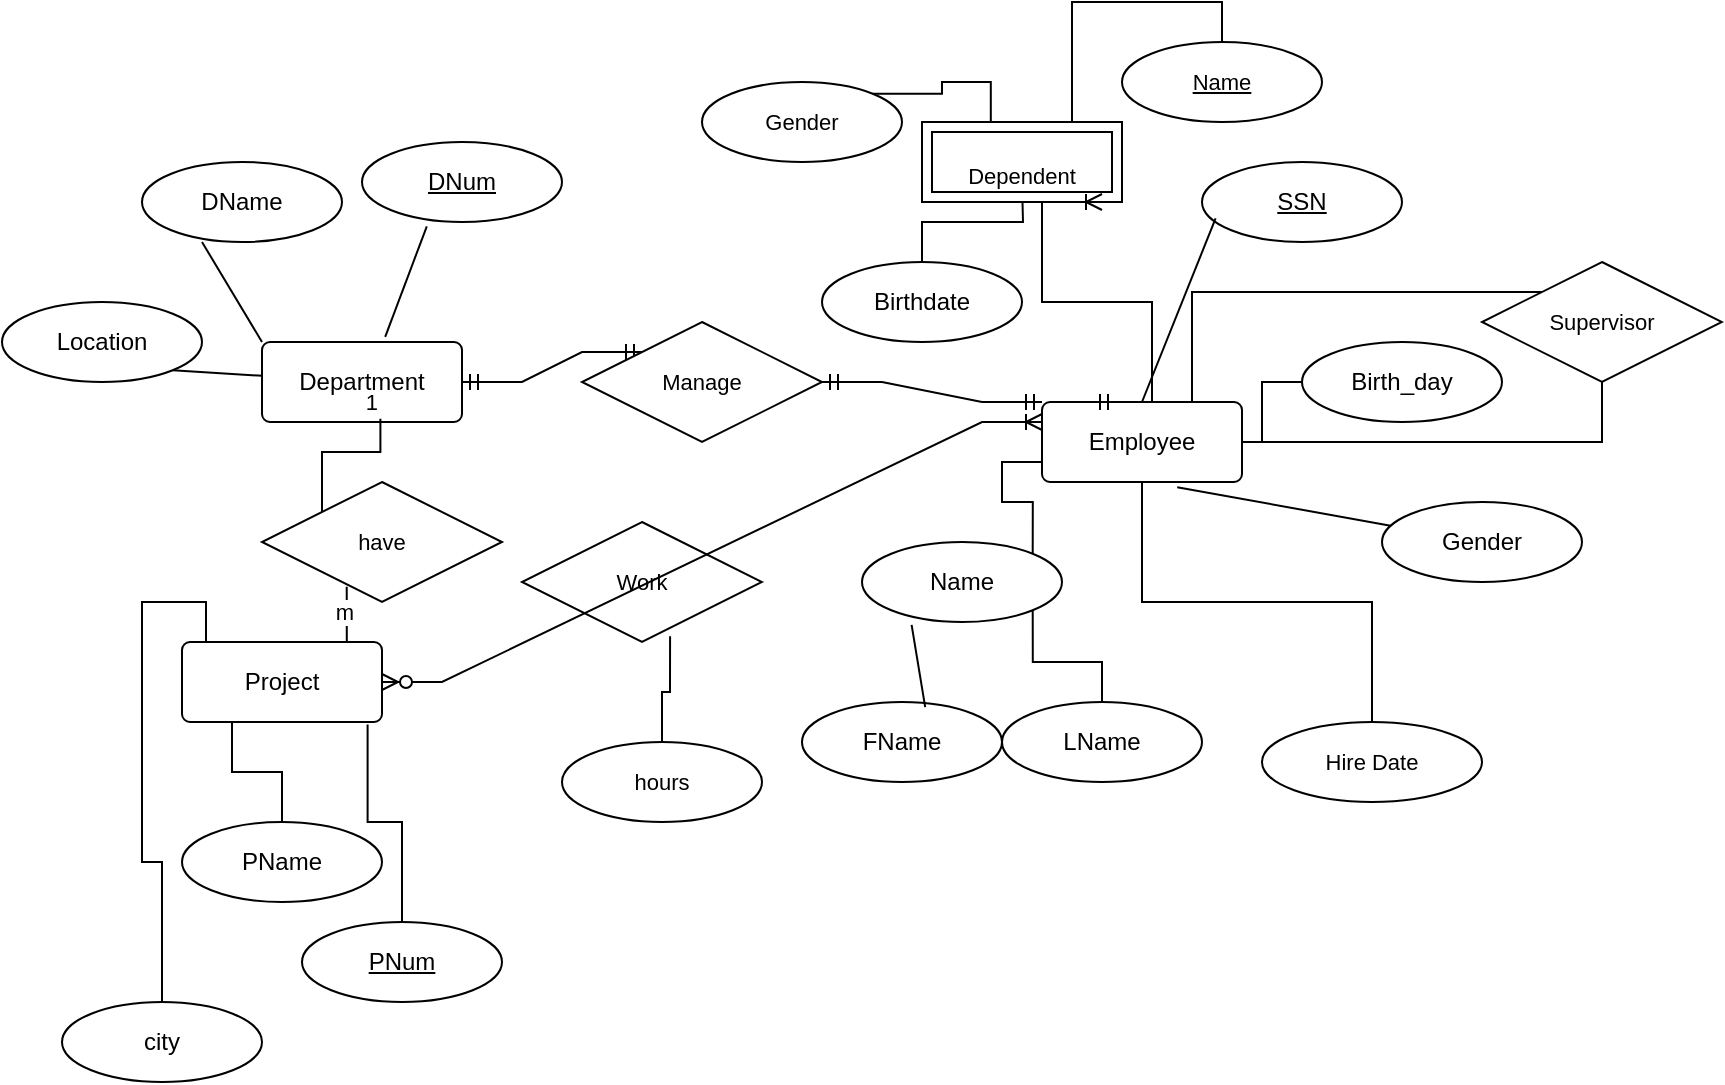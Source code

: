 <mxfile version="27.2.0">
  <diagram name="Page-1" id="-p0-PCErRGOlP1p0v9L1">
    <mxGraphModel dx="1281" dy="596" grid="1" gridSize="10" guides="1" tooltips="1" connect="1" arrows="1" fold="1" page="1" pageScale="1" pageWidth="850" pageHeight="1100" math="0" shadow="0">
      <root>
        <mxCell id="0" />
        <mxCell id="1" parent="0" />
        <mxCell id="tmK26O2kOrCvtFIP2i3s-44" style="edgeStyle=orthogonalEdgeStyle;shape=connector;rounded=0;orthogonalLoop=1;jettySize=auto;html=1;exitX=1;exitY=0.5;exitDx=0;exitDy=0;entryX=0.5;entryY=1;entryDx=0;entryDy=0;strokeColor=default;align=center;verticalAlign=middle;fontFamily=Helvetica;fontSize=11;fontColor=default;labelBackgroundColor=default;startFill=0;endArrow=none;" parent="1" source="1xdwT5An9sAYyZZBFoKP-1" target="tmK26O2kOrCvtFIP2i3s-43" edge="1">
          <mxGeometry relative="1" as="geometry" />
        </mxCell>
        <mxCell id="1xdwT5An9sAYyZZBFoKP-1" value="Employee" style="rounded=1;arcSize=10;whiteSpace=wrap;html=1;align=center;" parent="1" vertex="1">
          <mxGeometry x="520" y="200" width="100" height="40" as="geometry" />
        </mxCell>
        <mxCell id="tmK26O2kOrCvtFIP2i3s-13" style="edgeStyle=orthogonalEdgeStyle;shape=connector;rounded=0;orthogonalLoop=1;jettySize=auto;html=1;exitX=0;exitY=0.5;exitDx=0;exitDy=0;entryX=1;entryY=0.5;entryDx=0;entryDy=0;strokeColor=default;align=center;verticalAlign=middle;fontFamily=Helvetica;fontSize=11;fontColor=default;labelBackgroundColor=default;startFill=0;endArrow=none;" parent="1" source="1xdwT5An9sAYyZZBFoKP-3" target="1xdwT5An9sAYyZZBFoKP-1" edge="1">
          <mxGeometry relative="1" as="geometry" />
        </mxCell>
        <mxCell id="1xdwT5An9sAYyZZBFoKP-3" value="Birth_day" style="ellipse;whiteSpace=wrap;html=1;align=center;" parent="1" vertex="1">
          <mxGeometry x="650" y="170" width="100" height="40" as="geometry" />
        </mxCell>
        <mxCell id="1xdwT5An9sAYyZZBFoKP-6" value="Gender" style="ellipse;whiteSpace=wrap;html=1;align=center;" parent="1" vertex="1">
          <mxGeometry x="690" y="250" width="100" height="40" as="geometry" />
        </mxCell>
        <mxCell id="1xdwT5An9sAYyZZBFoKP-7" value="SSN" style="ellipse;whiteSpace=wrap;html=1;align=center;fontStyle=4;" parent="1" vertex="1">
          <mxGeometry x="600" y="80" width="100" height="40" as="geometry" />
        </mxCell>
        <mxCell id="tmK26O2kOrCvtFIP2i3s-14" style="edgeStyle=orthogonalEdgeStyle;shape=connector;rounded=0;orthogonalLoop=1;jettySize=auto;html=1;entryX=0;entryY=0.75;entryDx=0;entryDy=0;strokeColor=default;align=center;verticalAlign=middle;fontFamily=Helvetica;fontSize=11;fontColor=default;labelBackgroundColor=default;startFill=0;endArrow=none;exitX=1;exitY=0;exitDx=0;exitDy=0;" parent="1" source="1xdwT5An9sAYyZZBFoKP-8" target="1xdwT5An9sAYyZZBFoKP-1" edge="1">
          <mxGeometry relative="1" as="geometry">
            <mxPoint x="450" y="240" as="sourcePoint" />
          </mxGeometry>
        </mxCell>
        <mxCell id="1xdwT5An9sAYyZZBFoKP-8" value="Name" style="ellipse;whiteSpace=wrap;html=1;align=center;" parent="1" vertex="1">
          <mxGeometry x="430" y="270" width="100" height="40" as="geometry" />
        </mxCell>
        <mxCell id="tmK26O2kOrCvtFIP2i3s-15" style="edgeStyle=orthogonalEdgeStyle;shape=connector;rounded=0;orthogonalLoop=1;jettySize=auto;html=1;exitX=0.5;exitY=0;exitDx=0;exitDy=0;entryX=1;entryY=1;entryDx=0;entryDy=0;strokeColor=default;align=center;verticalAlign=middle;fontFamily=Helvetica;fontSize=11;fontColor=default;labelBackgroundColor=default;startFill=0;endArrow=none;" parent="1" source="1xdwT5An9sAYyZZBFoKP-9" target="1xdwT5An9sAYyZZBFoKP-8" edge="1">
          <mxGeometry relative="1" as="geometry" />
        </mxCell>
        <mxCell id="1xdwT5An9sAYyZZBFoKP-9" value="LName" style="ellipse;whiteSpace=wrap;html=1;align=center;" parent="1" vertex="1">
          <mxGeometry x="500" y="350" width="100" height="40" as="geometry" />
        </mxCell>
        <mxCell id="1xdwT5An9sAYyZZBFoKP-10" value="FName" style="ellipse;whiteSpace=wrap;html=1;align=center;" parent="1" vertex="1">
          <mxGeometry x="400" y="350" width="100" height="40" as="geometry" />
        </mxCell>
        <mxCell id="1xdwT5An9sAYyZZBFoKP-12" value="" style="endArrow=none;html=1;rounded=0;entryX=0.676;entryY=1.065;entryDx=0;entryDy=0;entryPerimeter=0;" parent="1" source="1xdwT5An9sAYyZZBFoKP-6" target="1xdwT5An9sAYyZZBFoKP-1" edge="1">
          <mxGeometry relative="1" as="geometry">
            <mxPoint x="350" y="290" as="sourcePoint" />
            <mxPoint x="510" y="290" as="targetPoint" />
          </mxGeometry>
        </mxCell>
        <mxCell id="1xdwT5An9sAYyZZBFoKP-15" value="" style="endArrow=none;html=1;rounded=0;entryX=0.068;entryY=0.705;entryDx=0;entryDy=0;entryPerimeter=0;exitX=0.5;exitY=0;exitDx=0;exitDy=0;" parent="1" source="1xdwT5An9sAYyZZBFoKP-1" target="1xdwT5An9sAYyZZBFoKP-7" edge="1">
          <mxGeometry relative="1" as="geometry">
            <mxPoint x="419" y="152" as="sourcePoint" />
            <mxPoint x="350" y="120" as="targetPoint" />
          </mxGeometry>
        </mxCell>
        <mxCell id="1xdwT5An9sAYyZZBFoKP-19" value="" style="endArrow=none;html=1;rounded=0;entryX=0.248;entryY=1.035;entryDx=0;entryDy=0;entryPerimeter=0;exitX=0.616;exitY=0.065;exitDx=0;exitDy=0;exitPerimeter=0;" parent="1" source="1xdwT5An9sAYyZZBFoKP-10" target="1xdwT5An9sAYyZZBFoKP-8" edge="1">
          <mxGeometry relative="1" as="geometry">
            <mxPoint x="379" y="402" as="sourcePoint" />
            <mxPoint x="310" y="370" as="targetPoint" />
          </mxGeometry>
        </mxCell>
        <mxCell id="1xdwT5An9sAYyZZBFoKP-20" value="Department" style="rounded=1;arcSize=10;whiteSpace=wrap;html=1;align=center;" parent="1" vertex="1">
          <mxGeometry x="130" y="170" width="100" height="40" as="geometry" />
        </mxCell>
        <mxCell id="1xdwT5An9sAYyZZBFoKP-22" value="DNum" style="ellipse;whiteSpace=wrap;html=1;align=center;fontStyle=4;" parent="1" vertex="1">
          <mxGeometry x="180" y="70" width="100" height="40" as="geometry" />
        </mxCell>
        <mxCell id="1xdwT5An9sAYyZZBFoKP-25" value="DName" style="ellipse;whiteSpace=wrap;html=1;align=center;" parent="1" vertex="1">
          <mxGeometry x="70" y="80" width="100" height="40" as="geometry" />
        </mxCell>
        <mxCell id="1xdwT5An9sAYyZZBFoKP-26" value="Location" style="ellipse;whiteSpace=wrap;html=1;align=center;" parent="1" vertex="1">
          <mxGeometry y="150" width="100" height="40" as="geometry" />
        </mxCell>
        <mxCell id="1xdwT5An9sAYyZZBFoKP-28" value="" style="endArrow=none;html=1;rounded=0;exitX=1;exitY=1;exitDx=0;exitDy=0;" parent="1" source="1xdwT5An9sAYyZZBFoKP-26" target="1xdwT5An9sAYyZZBFoKP-20" edge="1">
          <mxGeometry relative="1" as="geometry">
            <mxPoint x="60" y="260" as="sourcePoint" />
            <mxPoint x="220" y="260" as="targetPoint" />
          </mxGeometry>
        </mxCell>
        <mxCell id="1xdwT5An9sAYyZZBFoKP-29" value="" style="endArrow=none;html=1;rounded=0;exitX=0.3;exitY=1;exitDx=0;exitDy=0;exitPerimeter=0;entryX=0;entryY=0;entryDx=0;entryDy=0;" parent="1" source="1xdwT5An9sAYyZZBFoKP-25" target="1xdwT5An9sAYyZZBFoKP-20" edge="1">
          <mxGeometry relative="1" as="geometry">
            <mxPoint x="90" y="150" as="sourcePoint" />
            <mxPoint x="250" y="150" as="targetPoint" />
          </mxGeometry>
        </mxCell>
        <mxCell id="1xdwT5An9sAYyZZBFoKP-31" value="" style="endArrow=none;html=1;rounded=0;exitX=0.324;exitY=1.055;exitDx=0;exitDy=0;exitPerimeter=0;entryX=0.616;entryY=-0.065;entryDx=0;entryDy=0;entryPerimeter=0;" parent="1" source="1xdwT5An9sAYyZZBFoKP-22" target="1xdwT5An9sAYyZZBFoKP-20" edge="1">
          <mxGeometry relative="1" as="geometry">
            <mxPoint x="210" y="140" as="sourcePoint" />
            <mxPoint x="370" y="140" as="targetPoint" />
          </mxGeometry>
        </mxCell>
        <mxCell id="1xdwT5An9sAYyZZBFoKP-32" value="Project" style="rounded=1;arcSize=10;whiteSpace=wrap;html=1;align=center;" parent="1" vertex="1">
          <mxGeometry x="90" y="320" width="100" height="40" as="geometry" />
        </mxCell>
        <mxCell id="tmK26O2kOrCvtFIP2i3s-8" style="edgeStyle=orthogonalEdgeStyle;rounded=0;orthogonalLoop=1;jettySize=auto;html=1;exitX=0.5;exitY=0;exitDx=0;exitDy=0;entryX=0.25;entryY=1;entryDx=0;entryDy=0;endArrow=none;startFill=0;" parent="1" source="tmK26O2kOrCvtFIP2i3s-3" target="1xdwT5An9sAYyZZBFoKP-32" edge="1">
          <mxGeometry relative="1" as="geometry" />
        </mxCell>
        <mxCell id="tmK26O2kOrCvtFIP2i3s-3" value="PName" style="ellipse;whiteSpace=wrap;html=1;align=center;" parent="1" vertex="1">
          <mxGeometry x="90" y="410" width="100" height="40" as="geometry" />
        </mxCell>
        <mxCell id="tmK26O2kOrCvtFIP2i3s-9" style="edgeStyle=orthogonalEdgeStyle;rounded=0;orthogonalLoop=1;jettySize=auto;html=1;exitX=0.5;exitY=0;exitDx=0;exitDy=0;entryX=1;entryY=1;entryDx=0;entryDy=0;strokeColor=none;" parent="1" source="tmK26O2kOrCvtFIP2i3s-4" target="1xdwT5An9sAYyZZBFoKP-32" edge="1">
          <mxGeometry relative="1" as="geometry" />
        </mxCell>
        <mxCell id="tmK26O2kOrCvtFIP2i3s-4" value="PNum" style="ellipse;whiteSpace=wrap;html=1;align=center;fontStyle=4;" parent="1" vertex="1">
          <mxGeometry x="150" y="460" width="100" height="40" as="geometry" />
        </mxCell>
        <mxCell id="tmK26O2kOrCvtFIP2i3s-5" value="city" style="ellipse;whiteSpace=wrap;html=1;align=center;" parent="1" vertex="1">
          <mxGeometry x="30" y="500" width="100" height="40" as="geometry" />
        </mxCell>
        <mxCell id="tmK26O2kOrCvtFIP2i3s-10" style="edgeStyle=orthogonalEdgeStyle;rounded=0;orthogonalLoop=1;jettySize=auto;html=1;exitX=0.5;exitY=0;exitDx=0;exitDy=0;entryX=0.928;entryY=1.03;entryDx=0;entryDy=0;entryPerimeter=0;endArrow=none;startFill=0;" parent="1" source="tmK26O2kOrCvtFIP2i3s-4" target="1xdwT5An9sAYyZZBFoKP-32" edge="1">
          <mxGeometry relative="1" as="geometry" />
        </mxCell>
        <mxCell id="tmK26O2kOrCvtFIP2i3s-11" style="edgeStyle=orthogonalEdgeStyle;shape=connector;rounded=0;orthogonalLoop=1;jettySize=auto;html=1;exitX=0.5;exitY=0;exitDx=0;exitDy=0;entryX=0.12;entryY=-0.01;entryDx=0;entryDy=0;entryPerimeter=0;strokeColor=default;align=center;verticalAlign=middle;fontFamily=Helvetica;fontSize=11;fontColor=default;labelBackgroundColor=default;startFill=0;endArrow=none;" parent="1" source="tmK26O2kOrCvtFIP2i3s-5" target="1xdwT5An9sAYyZZBFoKP-32" edge="1">
          <mxGeometry relative="1" as="geometry" />
        </mxCell>
        <mxCell id="tmK26O2kOrCvtFIP2i3s-16" value="Work" style="shape=rhombus;perimeter=rhombusPerimeter;whiteSpace=wrap;html=1;align=center;fontFamily=Helvetica;fontSize=11;fontColor=default;labelBackgroundColor=default;" parent="1" vertex="1">
          <mxGeometry x="260" y="260" width="120" height="60" as="geometry" />
        </mxCell>
        <mxCell id="tmK26O2kOrCvtFIP2i3s-23" style="edgeStyle=orthogonalEdgeStyle;shape=connector;rounded=0;orthogonalLoop=1;jettySize=auto;html=1;exitX=0.5;exitY=0;exitDx=0;exitDy=0;entryX=0.75;entryY=0;entryDx=0;entryDy=0;strokeColor=default;align=center;verticalAlign=middle;fontFamily=Helvetica;fontSize=11;fontColor=default;labelBackgroundColor=default;startFill=0;endArrow=none;" parent="1" source="tmK26O2kOrCvtFIP2i3s-25" edge="1">
          <mxGeometry relative="1" as="geometry">
            <mxPoint x="535" y="50" as="targetPoint" />
          </mxGeometry>
        </mxCell>
        <mxCell id="tmK26O2kOrCvtFIP2i3s-18" value="Name" style="ellipse;whiteSpace=wrap;html=1;align=center;fontStyle=4;fontFamily=Helvetica;fontSize=11;fontColor=default;labelBackgroundColor=default;" parent="1" vertex="1">
          <mxGeometry x="560" y="20" width="100" height="40" as="geometry" />
        </mxCell>
        <mxCell id="tmK26O2kOrCvtFIP2i3s-19" value="Gender" style="ellipse;whiteSpace=wrap;html=1;align=center;fontFamily=Helvetica;fontSize=11;fontColor=default;labelBackgroundColor=default;" parent="1" vertex="1">
          <mxGeometry x="350" y="40" width="100" height="40" as="geometry" />
        </mxCell>
        <mxCell id="tmK26O2kOrCvtFIP2i3s-21" style="edgeStyle=orthogonalEdgeStyle;shape=connector;rounded=0;orthogonalLoop=1;jettySize=auto;html=1;exitX=0.5;exitY=0;exitDx=0;exitDy=0;entryX=0.5;entryY=1;entryDx=0;entryDy=0;strokeColor=default;align=center;verticalAlign=middle;fontFamily=Helvetica;fontSize=11;fontColor=default;labelBackgroundColor=default;startFill=0;endArrow=none;" parent="1" source="tmK26O2kOrCvtFIP2i3s-20" edge="1">
          <mxGeometry relative="1" as="geometry">
            <mxPoint x="510" y="90" as="targetPoint" />
          </mxGeometry>
        </mxCell>
        <mxCell id="tmK26O2kOrCvtFIP2i3s-20" value="Birthdate" style="ellipse;whiteSpace=wrap;html=1;align=center;" parent="1" vertex="1">
          <mxGeometry x="410" y="130" width="100" height="40" as="geometry" />
        </mxCell>
        <mxCell id="tmK26O2kOrCvtFIP2i3s-22" style="edgeStyle=orthogonalEdgeStyle;shape=connector;rounded=0;orthogonalLoop=1;jettySize=auto;html=1;exitX=1;exitY=0;exitDx=0;exitDy=0;strokeColor=default;align=center;verticalAlign=middle;fontFamily=Helvetica;fontSize=11;fontColor=default;labelBackgroundColor=default;startFill=0;endArrow=none;entryX=0.344;entryY=0.02;entryDx=0;entryDy=0;entryPerimeter=0;" parent="1" source="tmK26O2kOrCvtFIP2i3s-19" target="tmK26O2kOrCvtFIP2i3s-25" edge="1">
          <mxGeometry relative="1" as="geometry">
            <mxPoint x="470" y="20" as="targetPoint" />
          </mxGeometry>
        </mxCell>
        <mxCell id="tmK26O2kOrCvtFIP2i3s-24" value="" style="edgeStyle=entityRelationEdgeStyle;fontSize=12;html=1;endArrow=ERoneToMany;startArrow=ERzeroToMany;rounded=0;strokeColor=default;align=center;verticalAlign=middle;fontFamily=Helvetica;fontColor=default;labelBackgroundColor=default;entryX=0;entryY=0.25;entryDx=0;entryDy=0;exitX=1;exitY=0.5;exitDx=0;exitDy=0;" parent="1" source="1xdwT5An9sAYyZZBFoKP-32" target="1xdwT5An9sAYyZZBFoKP-1" edge="1">
          <mxGeometry width="100" height="100" relative="1" as="geometry">
            <mxPoint x="240" y="350" as="sourcePoint" />
            <mxPoint x="340" y="250" as="targetPoint" />
          </mxGeometry>
        </mxCell>
        <mxCell id="tmK26O2kOrCvtFIP2i3s-26" value="" style="edgeStyle=orthogonalEdgeStyle;shape=connector;rounded=0;orthogonalLoop=1;jettySize=auto;html=1;exitX=0.5;exitY=0;exitDx=0;exitDy=0;entryX=0.75;entryY=0;entryDx=0;entryDy=0;strokeColor=default;align=center;verticalAlign=middle;fontFamily=Helvetica;fontSize=11;fontColor=default;labelBackgroundColor=default;startFill=0;endArrow=none;" parent="1" source="tmK26O2kOrCvtFIP2i3s-18" target="tmK26O2kOrCvtFIP2i3s-25" edge="1">
          <mxGeometry relative="1" as="geometry">
            <mxPoint x="610" y="20" as="sourcePoint" />
            <mxPoint x="535" y="50" as="targetPoint" />
          </mxGeometry>
        </mxCell>
        <mxCell id="tmK26O2kOrCvtFIP2i3s-25" value="&lt;br&gt;Dependent" style="shape=ext;margin=3;double=1;whiteSpace=wrap;html=1;align=center;fontFamily=Helvetica;fontSize=11;fontColor=default;labelBackgroundColor=default;" parent="1" vertex="1">
          <mxGeometry x="460" y="60" width="100" height="40" as="geometry" />
        </mxCell>
        <mxCell id="tmK26O2kOrCvtFIP2i3s-30" value="" style="edgeStyle=entityRelationEdgeStyle;fontSize=12;html=1;endArrow=ERoneToMany;startArrow=ERmandOne;rounded=0;strokeColor=default;align=center;verticalAlign=middle;fontFamily=Helvetica;fontColor=default;labelBackgroundColor=default;exitX=0.25;exitY=0;exitDx=0;exitDy=0;entryX=0.9;entryY=1;entryDx=0;entryDy=0;entryPerimeter=0;" parent="1" source="1xdwT5An9sAYyZZBFoKP-1" target="tmK26O2kOrCvtFIP2i3s-25" edge="1">
          <mxGeometry width="100" height="100" relative="1" as="geometry">
            <mxPoint x="530" y="180" as="sourcePoint" />
            <mxPoint x="630" y="80" as="targetPoint" />
          </mxGeometry>
        </mxCell>
        <mxCell id="tmK26O2kOrCvtFIP2i3s-32" style="edgeStyle=orthogonalEdgeStyle;shape=connector;rounded=0;orthogonalLoop=1;jettySize=auto;html=1;exitX=0.5;exitY=0;exitDx=0;exitDy=0;entryX=0.5;entryY=1;entryDx=0;entryDy=0;strokeColor=default;align=center;verticalAlign=middle;fontFamily=Helvetica;fontSize=11;fontColor=default;labelBackgroundColor=default;startFill=0;endArrow=none;" parent="1" source="tmK26O2kOrCvtFIP2i3s-31" target="1xdwT5An9sAYyZZBFoKP-1" edge="1">
          <mxGeometry relative="1" as="geometry" />
        </mxCell>
        <mxCell id="tmK26O2kOrCvtFIP2i3s-31" value="Hire Date" style="ellipse;whiteSpace=wrap;html=1;align=center;fontFamily=Helvetica;fontSize=11;fontColor=default;labelBackgroundColor=default;" parent="1" vertex="1">
          <mxGeometry x="630" y="360" width="110" height="40" as="geometry" />
        </mxCell>
        <mxCell id="tmK26O2kOrCvtFIP2i3s-33" value="" style="edgeStyle=entityRelationEdgeStyle;fontSize=12;html=1;endArrow=ERmandOne;startArrow=ERmandOne;rounded=0;strokeColor=default;align=center;verticalAlign=middle;fontFamily=Helvetica;fontColor=default;labelBackgroundColor=default;entryX=0;entryY=0;entryDx=0;entryDy=0;exitX=1;exitY=0.5;exitDx=0;exitDy=0;" parent="1" source="tmK26O2kOrCvtFIP2i3s-12" target="1xdwT5An9sAYyZZBFoKP-1" edge="1">
          <mxGeometry width="100" height="100" relative="1" as="geometry">
            <mxPoint x="270" y="220" as="sourcePoint" />
            <mxPoint x="370" y="120" as="targetPoint" />
            <Array as="points">
              <mxPoint x="230" y="180" />
            </Array>
          </mxGeometry>
        </mxCell>
        <mxCell id="tmK26O2kOrCvtFIP2i3s-34" value="" style="edgeStyle=entityRelationEdgeStyle;fontSize=12;html=1;endArrow=ERmandOne;startArrow=ERmandOne;rounded=0;strokeColor=default;align=center;verticalAlign=middle;fontFamily=Helvetica;fontColor=default;labelBackgroundColor=default;entryX=0;entryY=0;entryDx=0;entryDy=0;exitX=1;exitY=0.5;exitDx=0;exitDy=0;" parent="1" source="1xdwT5An9sAYyZZBFoKP-20" target="tmK26O2kOrCvtFIP2i3s-12" edge="1">
          <mxGeometry width="100" height="100" relative="1" as="geometry">
            <mxPoint x="230" y="190" as="sourcePoint" />
            <mxPoint x="520" y="200" as="targetPoint" />
            <Array as="points" />
          </mxGeometry>
        </mxCell>
        <mxCell id="tmK26O2kOrCvtFIP2i3s-12" value="Manage" style="shape=rhombus;perimeter=rhombusPerimeter;whiteSpace=wrap;html=1;align=center;fontFamily=Helvetica;fontSize=11;fontColor=default;labelBackgroundColor=default;" parent="1" vertex="1">
          <mxGeometry x="290" y="160" width="120" height="60" as="geometry" />
        </mxCell>
        <mxCell id="tmK26O2kOrCvtFIP2i3s-35" value="have" style="shape=rhombus;perimeter=rhombusPerimeter;whiteSpace=wrap;html=1;align=center;fontFamily=Helvetica;fontSize=11;fontColor=default;labelBackgroundColor=default;" parent="1" vertex="1">
          <mxGeometry x="130" y="240" width="120" height="60" as="geometry" />
        </mxCell>
        <mxCell id="tmK26O2kOrCvtFIP2i3s-36" value="" style="endArrow=none;html=1;rounded=0;strokeColor=default;align=center;verticalAlign=middle;fontFamily=Helvetica;fontSize=11;fontColor=default;labelBackgroundColor=default;edgeStyle=orthogonalEdgeStyle;entryX=0.592;entryY=0.96;entryDx=0;entryDy=0;entryPerimeter=0;exitX=0;exitY=0;exitDx=0;exitDy=0;" parent="1" source="tmK26O2kOrCvtFIP2i3s-35" target="1xdwT5An9sAYyZZBFoKP-20" edge="1">
          <mxGeometry relative="1" as="geometry">
            <mxPoint x="20" y="240" as="sourcePoint" />
            <mxPoint x="180" y="240" as="targetPoint" />
          </mxGeometry>
        </mxCell>
        <mxCell id="tmK26O2kOrCvtFIP2i3s-37" value="1" style="resizable=0;html=1;whiteSpace=wrap;align=right;verticalAlign=bottom;fontFamily=Helvetica;fontSize=11;fontColor=default;labelBackgroundColor=default;" parent="tmK26O2kOrCvtFIP2i3s-36" connectable="0" vertex="1">
          <mxGeometry x="1" relative="1" as="geometry" />
        </mxCell>
        <mxCell id="tmK26O2kOrCvtFIP2i3s-40" style="edgeStyle=orthogonalEdgeStyle;shape=connector;rounded=0;orthogonalLoop=1;jettySize=auto;html=1;exitX=0.75;exitY=0;exitDx=0;exitDy=0;entryX=0.353;entryY=0.873;entryDx=0;entryDy=0;entryPerimeter=0;strokeColor=default;align=center;verticalAlign=middle;fontFamily=Helvetica;fontSize=11;fontColor=default;labelBackgroundColor=default;startFill=0;endArrow=none;" parent="1" source="1xdwT5An9sAYyZZBFoKP-32" target="tmK26O2kOrCvtFIP2i3s-35" edge="1">
          <mxGeometry relative="1" as="geometry" />
        </mxCell>
        <mxCell id="tmK26O2kOrCvtFIP2i3s-41" value="m" style="edgeLabel;html=1;align=center;verticalAlign=middle;resizable=0;points=[];fontFamily=Helvetica;fontSize=11;fontColor=default;labelBackgroundColor=default;" parent="tmK26O2kOrCvtFIP2i3s-40" vertex="1" connectable="0">
          <mxGeometry x="0.291" y="2" relative="1" as="geometry">
            <mxPoint as="offset" />
          </mxGeometry>
        </mxCell>
        <mxCell id="tmK26O2kOrCvtFIP2i3s-45" style="edgeStyle=orthogonalEdgeStyle;shape=connector;rounded=0;orthogonalLoop=1;jettySize=auto;html=1;exitX=0;exitY=0;exitDx=0;exitDy=0;entryX=0.75;entryY=0;entryDx=0;entryDy=0;strokeColor=default;align=center;verticalAlign=middle;fontFamily=Helvetica;fontSize=11;fontColor=default;labelBackgroundColor=default;startFill=0;endArrow=none;" parent="1" source="tmK26O2kOrCvtFIP2i3s-43" target="1xdwT5An9sAYyZZBFoKP-1" edge="1">
          <mxGeometry relative="1" as="geometry" />
        </mxCell>
        <mxCell id="tmK26O2kOrCvtFIP2i3s-43" value="Supervisor" style="shape=rhombus;perimeter=rhombusPerimeter;whiteSpace=wrap;html=1;align=center;fontFamily=Helvetica;fontSize=11;fontColor=default;labelBackgroundColor=default;" parent="1" vertex="1">
          <mxGeometry x="740" y="130" width="120" height="60" as="geometry" />
        </mxCell>
        <mxCell id="tmK26O2kOrCvtFIP2i3s-47" value="hours" style="ellipse;whiteSpace=wrap;html=1;align=center;fontFamily=Helvetica;fontSize=11;fontColor=default;labelBackgroundColor=default;" parent="1" vertex="1">
          <mxGeometry x="280" y="370" width="100" height="40" as="geometry" />
        </mxCell>
        <mxCell id="tmK26O2kOrCvtFIP2i3s-49" style="edgeStyle=orthogonalEdgeStyle;shape=connector;rounded=0;orthogonalLoop=1;jettySize=auto;html=1;exitX=0.5;exitY=0;exitDx=0;exitDy=0;entryX=0.617;entryY=0.953;entryDx=0;entryDy=0;entryPerimeter=0;strokeColor=default;align=center;verticalAlign=middle;fontFamily=Helvetica;fontSize=11;fontColor=default;labelBackgroundColor=default;startFill=0;endArrow=none;" parent="1" source="tmK26O2kOrCvtFIP2i3s-47" target="tmK26O2kOrCvtFIP2i3s-16" edge="1">
          <mxGeometry relative="1" as="geometry" />
        </mxCell>
      </root>
    </mxGraphModel>
  </diagram>
</mxfile>
